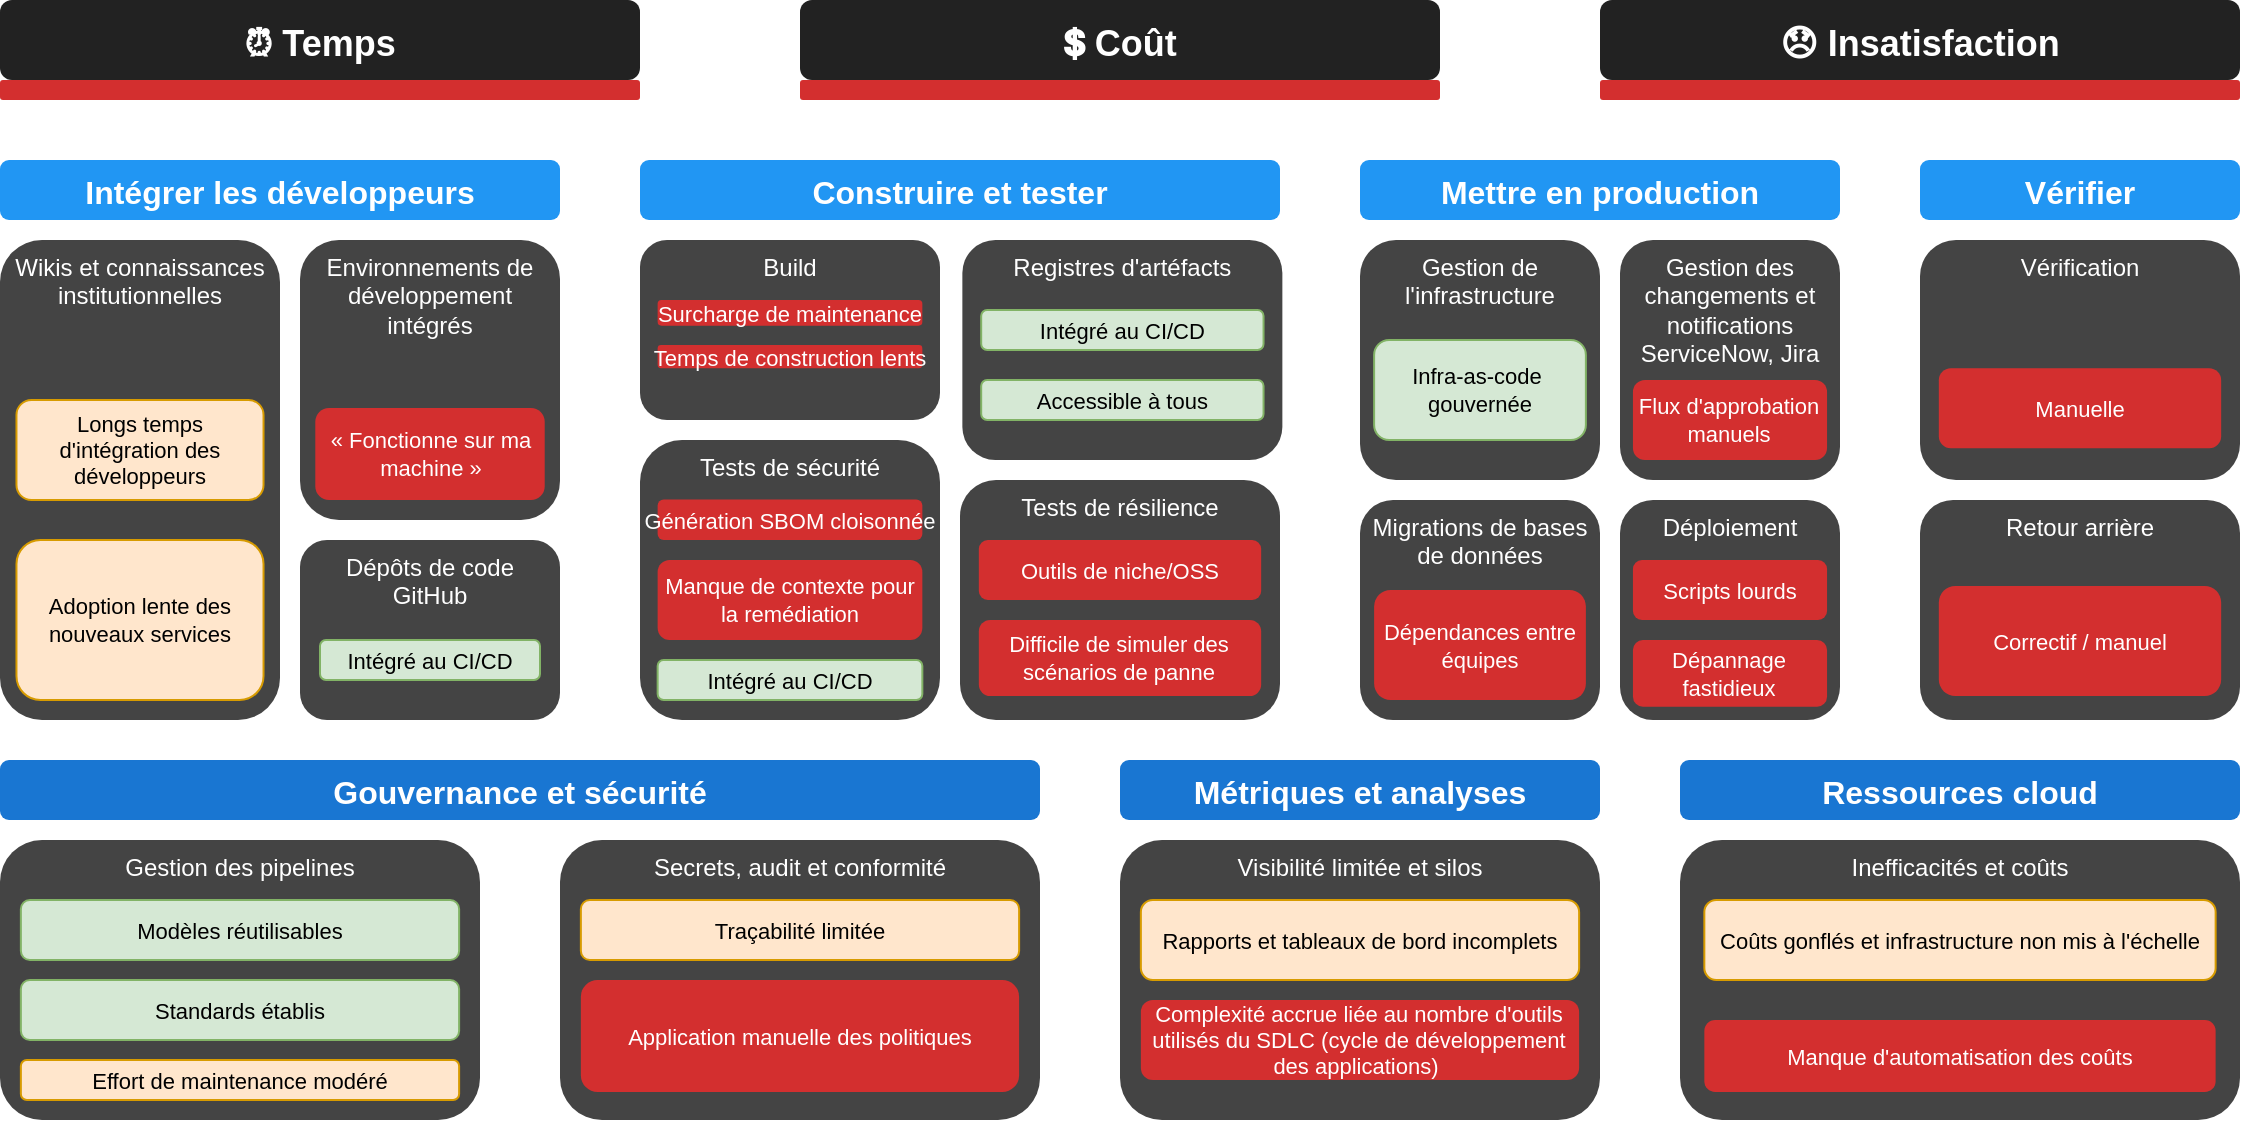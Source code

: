 <mxfile version="26.2.14">
  <diagram name="État actuel du SDLC" id="sdlc-diagram">
    <mxGraphModel dx="1426" dy="743" grid="1" gridSize="10" guides="1" tooltips="1" connect="1" arrows="1" fold="1" page="1" pageScale="1" pageWidth="1600" pageHeight="1200" math="0" shadow="0">
      <root>
        <mxCell id="0" />
        <mxCell id="1" parent="0" />
        <mxCell id="axis-temps" value="⏰ Temps" style="rounded=1;fillColor=#222222;fontColor=#ffffff;fontSize=18;fontStyle=1;strokeColor=none;" parent="1" vertex="1">
          <mxGeometry x="40" y="40" width="320" height="40" as="geometry" />
        </mxCell>
        <mxCell id="axis-cout" value="💲 Coût" style="rounded=1;fillColor=#222222;fontColor=#ffffff;fontSize=18;fontStyle=1;strokeColor=none;" parent="1" vertex="1">
          <mxGeometry x="440" y="40" width="320" height="40" as="geometry" />
        </mxCell>
        <mxCell id="axis-insatisfaction" value="😞 Insatisfaction" style="rounded=1;fillColor=#222222;fontColor=#ffffff;fontSize=18;fontStyle=1;strokeColor=none;" parent="1" vertex="1">
          <mxGeometry x="840" y="40" width="320" height="40" as="geometry" />
        </mxCell>
        <mxCell id="bar-temps" style="rounded=1;fillColor=#d32f2f;strokeColor=none;" parent="1" vertex="1">
          <mxGeometry x="40" y="80" width="320" height="10" as="geometry" />
        </mxCell>
        <mxCell id="bar-cout" style="rounded=1;fillColor=#d32f2f;strokeColor=none;" parent="1" vertex="1">
          <mxGeometry x="440" y="80" width="320" height="10" as="geometry" />
        </mxCell>
        <mxCell id="bar-insatisfaction" style="rounded=1;fillColor=#d32f2f;strokeColor=none;" parent="1" vertex="1">
          <mxGeometry x="840" y="80" width="320" height="10" as="geometry" />
        </mxCell>
        <mxCell id="integration-dev" value="Intégrer les développeurs" style="rounded=1;fillColor=#2196f3;fontColor=#ffffff;fontSize=16;fontStyle=1;strokeColor=none;" parent="1" vertex="1">
          <mxGeometry x="40" y="120" width="280" height="30" as="geometry" />
        </mxCell>
        <mxCell id="build-test" value="Construire et tester" style="rounded=1;fillColor=#2196f3;fontColor=#ffffff;fontSize=16;fontStyle=1;strokeColor=none;" parent="1" vertex="1">
          <mxGeometry x="360" y="120" width="320" height="30" as="geometry" />
        </mxCell>
        <mxCell id="mise-prod" value="Mettre en production" style="rounded=1;fillColor=#2196f3;fontColor=#ffffff;fontSize=16;fontStyle=1;strokeColor=none;" parent="1" vertex="1">
          <mxGeometry x="720" y="120" width="240" height="30" as="geometry" />
        </mxCell>
        <mxCell id="verification" value="Vérifier" style="rounded=1;fillColor=#2196f3;fontColor=#ffffff;fontSize=16;fontStyle=1;strokeColor=none;" parent="1" vertex="1">
          <mxGeometry x="1000" y="120" width="160" height="30" as="geometry" />
        </mxCell>
        <mxCell id="wikis" value="Wikis et connaissances institutionnelles&#xa;" style="rounded=1;fillColor=#444444;fontColor=#ffffff;strokeColor=none;verticalAlign=top;movable=1;resizable=1;rotatable=1;deletable=1;editable=1;locked=0;connectable=1;whiteSpace=wrap;" parent="1" vertex="1">
          <mxGeometry x="40" y="160" width="140" height="240" as="geometry" />
        </mxCell>
        <mxCell id="wikis-issue1" value="Longs temps d&#39;intégration des développeurs" style="rounded=1;fillColor=#ffe6cc;fontSize=11;strokeColor=#d79b00;whiteSpace=wrap;" parent="wikis" vertex="1">
          <mxGeometry x="8.235" y="80" width="123.529" height="50" as="geometry" />
        </mxCell>
        <mxCell id="wikis-issue2" value="Adoption lente des nouveaux services" style="rounded=1;fillColor=#ffe6cc;fontSize=11;strokeColor=#d79b00;whiteSpace=wrap;" parent="wikis" vertex="1">
          <mxGeometry x="8.235" y="150" width="123.529" height="80" as="geometry" />
        </mxCell>
        <mxCell id="ide" value="Environnements de développement intégrés&#xa;" style="rounded=1;fillColor=#444444;fontColor=#ffffff;strokeColor=none;whiteSpace=wrap;verticalAlign=top;" parent="1" vertex="1">
          <mxGeometry x="190" y="160" width="130" height="140" as="geometry" />
        </mxCell>
        <mxCell id="ide-issue1" value="« Fonctionne sur ma machine »" style="rounded=1;fillColor=#d32f2f;fontColor=#ffffff;fontSize=11;strokeColor=none;whiteSpace=wrap;" parent="ide" vertex="1">
          <mxGeometry x="7.65" y="84" width="114.71" height="46" as="geometry" />
        </mxCell>
        <mxCell id="code" value="Dépôts de code&#xa;GitHub" style="rounded=1;fillColor=#444444;fontColor=#ffffff;strokeColor=none;verticalAlign=top;" parent="1" vertex="1">
          <mxGeometry x="190" y="310" width="130" height="90" as="geometry" />
        </mxCell>
        <mxCell id="build" value="Build" style="rounded=1;fillColor=#444444;fontColor=#ffffff;strokeColor=none;verticalAlign=top;" parent="1" vertex="1">
          <mxGeometry x="360" y="160" width="150" height="90" as="geometry" />
        </mxCell>
        <mxCell id="build-issue1" value="Temps de construction lents" style="rounded=1;fillColor=#d32f2f;fontColor=#ffffff;fontSize=11;strokeColor=none;" parent="build" vertex="1">
          <mxGeometry x="8.822" y="52.501" width="132.356" height="11.571" as="geometry" />
        </mxCell>
        <mxCell id="build-issue2" value="Surcharge de maintenance" style="rounded=1;fillColor=#d32f2f;fontColor=#ffffff;fontSize=11;strokeColor=none;" parent="build" vertex="1">
          <mxGeometry x="8.822" y="30" width="132.356" height="12.857" as="geometry" />
        </mxCell>
        <mxCell id="securite-test" value="Tests de sécurité" style="rounded=1;fillColor=#444444;fontColor=#ffffff;strokeColor=none;verticalAlign=top;" parent="1" vertex="1">
          <mxGeometry x="360" y="260" width="150" height="140" as="geometry" />
        </mxCell>
        <mxCell id="securite-test-issue2" value="Manque de contexte pour la remédiation" style="rounded=1;fillColor=#d32f2f;fontColor=#ffffff;fontSize=11;strokeColor=none;whiteSpace=wrap;" parent="securite-test" vertex="1">
          <mxGeometry x="8.822" y="60" width="132.356" height="40" as="geometry" />
        </mxCell>
        <mxCell id="securite-test-issue3" value="Génération SBOM cloisonnée" style="rounded=1;fillColor=#d32f2f;fontColor=#ffffff;fontSize=11;strokeColor=none;" parent="securite-test" vertex="1">
          <mxGeometry x="8.822" y="29.69" width="132.356" height="20.31" as="geometry" />
        </mxCell>
        <mxCell id="securite-test-issue1" value="Intégré au CI/CD" style="rounded=1;fillColor=#d5e8d4;fontSize=11;strokeColor=#82b366;labelBackgroundColor=none;" parent="securite-test" vertex="1">
          <mxGeometry x="8.822" y="110" width="132.356" height="20" as="geometry" />
        </mxCell>
        <mxCell id="artifact" value="Registres d&#39;artéfacts&#xa;" style="rounded=1;fillColor=#444444;fontColor=#ffffff;strokeColor=none;verticalAlign=top;" parent="1" vertex="1">
          <mxGeometry x="521.18" y="160" width="160" height="110" as="geometry" />
        </mxCell>
        <mxCell id="resilience-test" value="Tests de résilience" style="rounded=1;fillColor=#444444;fontColor=#ffffff;strokeColor=none;verticalAlign=top;" parent="1" vertex="1">
          <mxGeometry x="520" y="280" width="160" height="120" as="geometry" />
        </mxCell>
        <mxCell id="resilience-test-issue1" value="Outils de niche/OSS" style="rounded=1;fillColor=#d32f2f;fontColor=#ffffff;fontSize=11;strokeColor=none;" parent="resilience-test" vertex="1">
          <mxGeometry x="9.41" y="30" width="141.18" height="30" as="geometry" />
        </mxCell>
        <mxCell id="resilience-test-issue2" value="Difficile de simuler des scénarios de panne" style="rounded=1;fillColor=#d32f2f;fontColor=#ffffff;fontSize=11;strokeColor=none;whiteSpace=wrap;" parent="resilience-test" vertex="1">
          <mxGeometry x="9.41" y="70" width="141.18" height="38" as="geometry" />
        </mxCell>
        <mxCell id="gestion-infra" value="Gestion de l&#39;infrastructure&#xa;" style="rounded=1;fillColor=#444444;fontColor=#ffffff;strokeColor=none;verticalAlign=top;whiteSpace=wrap;" parent="1" vertex="1">
          <mxGeometry x="720" y="160" width="120" height="120" as="geometry" />
        </mxCell>
        <mxCell id="gestion-infra-issue1" value="Infra-as-code  gouvernée" style="rounded=1;fillColor=#d5e8d4;fontSize=11;strokeColor=#82b366;whiteSpace=wrap;" parent="gestion-infra" vertex="1">
          <mxGeometry x="7.06" y="50" width="105.88" height="50" as="geometry" />
        </mxCell>
        <mxCell id="changement-notif" value="Gestion des changements et notifications&#xa;ServiceNow, Jira" style="rounded=1;fillColor=#444444;fontColor=#ffffff;strokeColor=none;verticalAlign=top;whiteSpace=wrap;" parent="1" vertex="1">
          <mxGeometry x="850" y="160" width="110" height="120" as="geometry" />
        </mxCell>
        <mxCell id="changement-notif-issue1" value="Flux d&#39;approbation manuels" style="rounded=1;fillColor=#d32f2f;fontColor=#ffffff;fontSize=11;strokeColor=none;whiteSpace=wrap;" parent="changement-notif" vertex="1">
          <mxGeometry x="6.47" y="70" width="97.06" height="40" as="geometry" />
        </mxCell>
        <mxCell id="migration-bd" value="Migrations de bases de données" style="rounded=1;fillColor=#444444;fontColor=#ffffff;strokeColor=none;verticalAlign=top;whiteSpace=wrap;" parent="1" vertex="1">
          <mxGeometry x="720" y="290" width="120" height="110" as="geometry" />
        </mxCell>
        <mxCell id="migration-bd-issue1" value="Dépendances entre équipes" style="rounded=1;fillColor=#d32f2f;fontColor=#ffffff;fontSize=11;strokeColor=none;whiteSpace=wrap;" parent="migration-bd" vertex="1">
          <mxGeometry x="7.059" y="45" width="105.882" height="55" as="geometry" />
        </mxCell>
        <mxCell id="deploiement" value="Déploiement" style="rounded=1;fillColor=#444444;fontColor=#ffffff;strokeColor=none;verticalAlign=top;whiteSpace=wrap;" parent="1" vertex="1">
          <mxGeometry x="850" y="290" width="110" height="110" as="geometry" />
        </mxCell>
        <mxCell id="deploiement-issue1" value="Scripts lourds" style="rounded=1;fillColor=#d32f2f;fontColor=#ffffff;fontSize=11;strokeColor=none;" parent="deploiement" vertex="1">
          <mxGeometry x="6.47" y="30" width="97.06" height="30" as="geometry" />
        </mxCell>
        <mxCell id="deploiement-issue2" value="Dépannage fastidieux" style="rounded=1;fillColor=#d32f2f;fontColor=#ffffff;fontSize=11;strokeColor=none;whiteSpace=wrap;" parent="deploiement" vertex="1">
          <mxGeometry x="6.47" y="70" width="97.06" height="33.34" as="geometry" />
        </mxCell>
        <mxCell id="verification-bloc" value="Vérification&#xa;" style="rounded=1;fillColor=#444444;fontColor=#ffffff;strokeColor=none;verticalAlign=top;" parent="1" vertex="1">
          <mxGeometry x="1000" y="160" width="160" height="120" as="geometry" />
        </mxCell>
        <mxCell id="verification-bloc-issue1" value="Manuelle" style="rounded=1;fillColor=#d32f2f;fontColor=#ffffff;fontSize=11;strokeColor=none;" parent="verification-bloc" vertex="1">
          <mxGeometry x="9.412" y="64.07" width="141.176" height="40" as="geometry" />
        </mxCell>
        <mxCell id="rollback" value="Retour arrière" style="rounded=1;fillColor=#444444;fontColor=#ffffff;strokeColor=none;verticalAlign=top;" parent="1" vertex="1">
          <mxGeometry x="1000" y="290" width="160" height="110" as="geometry" />
        </mxCell>
        <mxCell id="rollback-issue1" value="Correctif / manuel" style="rounded=1;fillColor=#d32f2f;fontColor=#ffffff;fontSize=11;strokeColor=none;" parent="rollback" vertex="1">
          <mxGeometry x="9.412" y="43" width="141.176" height="55" as="geometry" />
        </mxCell>
        <mxCell id="gouvernance" value="Gouvernance et sécurité" style="rounded=1;fillColor=#1976d2;fontColor=#ffffff;fontSize=16;fontStyle=1;strokeColor=none;" parent="1" vertex="1">
          <mxGeometry x="40" y="420" width="520" height="30" as="geometry" />
        </mxCell>
        <mxCell id="gestion-pipeline" value="Gestion des pipelines" style="rounded=1;fillColor=#444444;fontColor=#ffffff;strokeColor=none;verticalAlign=top;" parent="1" vertex="1">
          <mxGeometry x="40" y="460" width="240" height="140" as="geometry" />
        </mxCell>
        <mxCell id="gestion-pipeline-issue1" value="Modèles réutilisables" style="rounded=1;fillColor=#d5e8d4;fontSize=11;strokeColor=#82b366;" parent="gestion-pipeline" vertex="1">
          <mxGeometry x="10.43" y="30" width="219.13" height="30" as="geometry" />
        </mxCell>
        <mxCell id="gestion-pipeline-issue2" value="Standards établis" style="rounded=1;fillColor=#d5e8d4;fontSize=11;strokeColor=#82b366;" parent="gestion-pipeline" vertex="1">
          <mxGeometry x="10.43" y="70" width="219.13" height="30" as="geometry" />
        </mxCell>
        <mxCell id="gestion-pipeline-issue3" value="Effort de maintenance modéré" style="rounded=1;fillColor=#ffe6cc;fontSize=11;strokeColor=#d79b00;" parent="gestion-pipeline" vertex="1">
          <mxGeometry x="10.43" y="110" width="219.13" height="20" as="geometry" />
        </mxCell>
        <mxCell id="secrets-audit" value="Secrets, audit et conformité" style="rounded=1;fillColor=#444444;fontColor=#ffffff;strokeColor=none;verticalAlign=top;" parent="1" vertex="1">
          <mxGeometry x="320" y="460" width="240" height="140" as="geometry" />
        </mxCell>
        <mxCell id="secrets-audit-issue1" value="Traçabilité limitée" style="rounded=1;fillColor=#ffe6cc;fontSize=11;strokeColor=#d79b00;" parent="secrets-audit" vertex="1">
          <mxGeometry x="10.43" y="30" width="219.13" height="30" as="geometry" />
        </mxCell>
        <mxCell id="secrets-audit-issue2" value="Application manuelle des politiques" style="rounded=1;fillColor=#d32f2f;fontColor=#ffffff;fontSize=11;strokeColor=none;" parent="secrets-audit" vertex="1">
          <mxGeometry x="10.425" y="70" width="219.13" height="56" as="geometry" />
        </mxCell>
        <mxCell id="metriques" value="Métriques et analyses" style="rounded=1;fillColor=#1976d2;fontColor=#ffffff;fontSize=16;fontStyle=1;strokeColor=none;" parent="1" vertex="1">
          <mxGeometry x="600" y="420" width="240" height="30" as="geometry" />
        </mxCell>
        <mxCell id="metriques-outils" value="Visibilité limitée et silos" style="rounded=1;fillColor=#444444;fontColor=#ffffff;strokeColor=none;verticalAlign=top;" parent="1" vertex="1">
          <mxGeometry x="600" y="460" width="240" height="140" as="geometry" />
        </mxCell>
        <mxCell id="metriques-outils-issue2" value="Rapports et tableaux de bord incomplets" style="rounded=1;fillColor=#ffe6cc;fontSize=11;strokeColor=#d79b00;" parent="metriques-outils" vertex="1">
          <mxGeometry x="10.43" y="30" width="219.13" height="40" as="geometry" />
        </mxCell>
        <mxCell id="metriques-outils-issue3" value="Complexité accrue liée au nombre d&#39;outils utilisés du SDLC (cycle de développement des applications) " style="rounded=1;fillColor=#d32f2f;fontColor=#ffffff;fontSize=11;strokeColor=none;whiteSpace=wrap;" parent="metriques-outils" vertex="1">
          <mxGeometry x="10.43" y="80" width="219.13" height="40" as="geometry" />
        </mxCell>
        <mxCell id="cloud" value="Ressources cloud" style="rounded=1;fillColor=#1976d2;fontColor=#ffffff;fontSize=16;fontStyle=1;strokeColor=none;" parent="1" vertex="1">
          <mxGeometry x="880" y="420" width="280" height="30" as="geometry" />
        </mxCell>
        <mxCell id="cloud-outils" value="Inefficacités et coûts" style="rounded=1;fillColor=#444444;fontColor=#ffffff;strokeColor=none;verticalAlign=top;" parent="1" vertex="1">
          <mxGeometry x="880" y="460" width="280" height="140" as="geometry" />
        </mxCell>
        <mxCell id="cloud-outils-issue1" value="Coûts gonflés et infrastructure non mis à l&#39;échelle" style="rounded=1;fillColor=#ffe6cc;fontSize=11;strokeColor=#d79b00;" parent="cloud-outils" vertex="1">
          <mxGeometry x="12.17" y="30" width="255.65" height="40" as="geometry" />
        </mxCell>
        <mxCell id="cloud-outils-issue2" value="Manque d&#39;automatisation des coûts" style="rounded=1;fillColor=#d32f2f;fontColor=#ffffff;fontSize=11;strokeColor=none;" parent="cloud-outils" vertex="1">
          <mxGeometry x="12.17" y="90" width="255.65" height="36" as="geometry" />
        </mxCell>
        <mxCell id="T0ENBi7KzY1rVjGXJc7J-6" value="Intégré au CI/CD" style="rounded=1;fillColor=#d5e8d4;fontSize=11;strokeColor=#82b366;labelBackgroundColor=none;" vertex="1" parent="1">
          <mxGeometry x="200" y="360" width="110" height="20" as="geometry" />
        </mxCell>
        <mxCell id="T0ENBi7KzY1rVjGXJc7J-8" value="Intégré au CI/CD" style="rounded=1;fillColor=#d5e8d4;fontSize=11;strokeColor=#82b366;labelBackgroundColor=none;" vertex="1" parent="1">
          <mxGeometry x="530.59" y="195" width="141.18" height="20" as="geometry" />
        </mxCell>
        <mxCell id="T0ENBi7KzY1rVjGXJc7J-9" value="Accessible à tous" style="rounded=1;fillColor=#d5e8d4;fontSize=11;strokeColor=#82b366;labelBackgroundColor=none;" vertex="1" parent="1">
          <mxGeometry x="530.59" y="230" width="141.18" height="20" as="geometry" />
        </mxCell>
      </root>
    </mxGraphModel>
  </diagram>
</mxfile>

